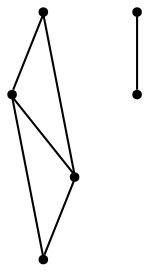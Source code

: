 graph {
  node [shape=point,comment="{\"directed\":false,\"doi\":\"10.1007/978-3-642-36763-2_16\",\"figure\":\"1 (2)\"}"]

  v0 [pos="1562.3513410362668,1503.484315491543"]
  v1 [pos="1514.833766347471,1376.8385310828676"]
  v2 [pos="1388.1174767971952,1503.484315491543"]
  v3 [pos="1498.9932598852863,1440.1614232872053"]
  v4 [pos="1403.9539113133076,1440.1614232872053"]
  v5 [pos="1340.5957029140122,1376.8385310828676"]

  v4 -- v3 [id="-3",pos="1403.9539113133076,1440.1614232872053 1498.9932598852863,1440.1614232872053 1498.9932598852863,1440.1614232872053 1498.9932598852863,1440.1614232872053"]
  v5 -- v1 [id="-4",pos="1340.5957029140122,1376.8385310828676 1514.833766347471,1376.8385310828676 1514.833766347471,1376.8385310828676 1514.833766347471,1376.8385310828676"]
  v5 -- v2 [id="-5",pos="1340.5957029140122,1376.8385310828676 1388.1174767971952,1503.484315491543 1388.1174767971952,1503.484315491543 1388.1174767971952,1503.484315491543"]
  v2 -- v0 [id="-9",pos="1388.1174767971952,1503.484315491543 1562.3513410362668,1503.484315491543 1562.3513410362668,1503.484315491543 1562.3513410362668,1503.484315491543"]
  v1 -- v0 [id="-14",pos="1514.833766347471,1376.8385310828676 1562.3513410362668,1503.484315491543 1562.3513410362668,1503.484315491543 1562.3513410362668,1503.484315491543"]
  v1 -- v2 [id="-15",pos="1514.833766347471,1376.8385310828676 1388.1174767971952,1503.484315491543 1388.1174767971952,1503.484315491543 1388.1174767971952,1503.484315491543"]
}